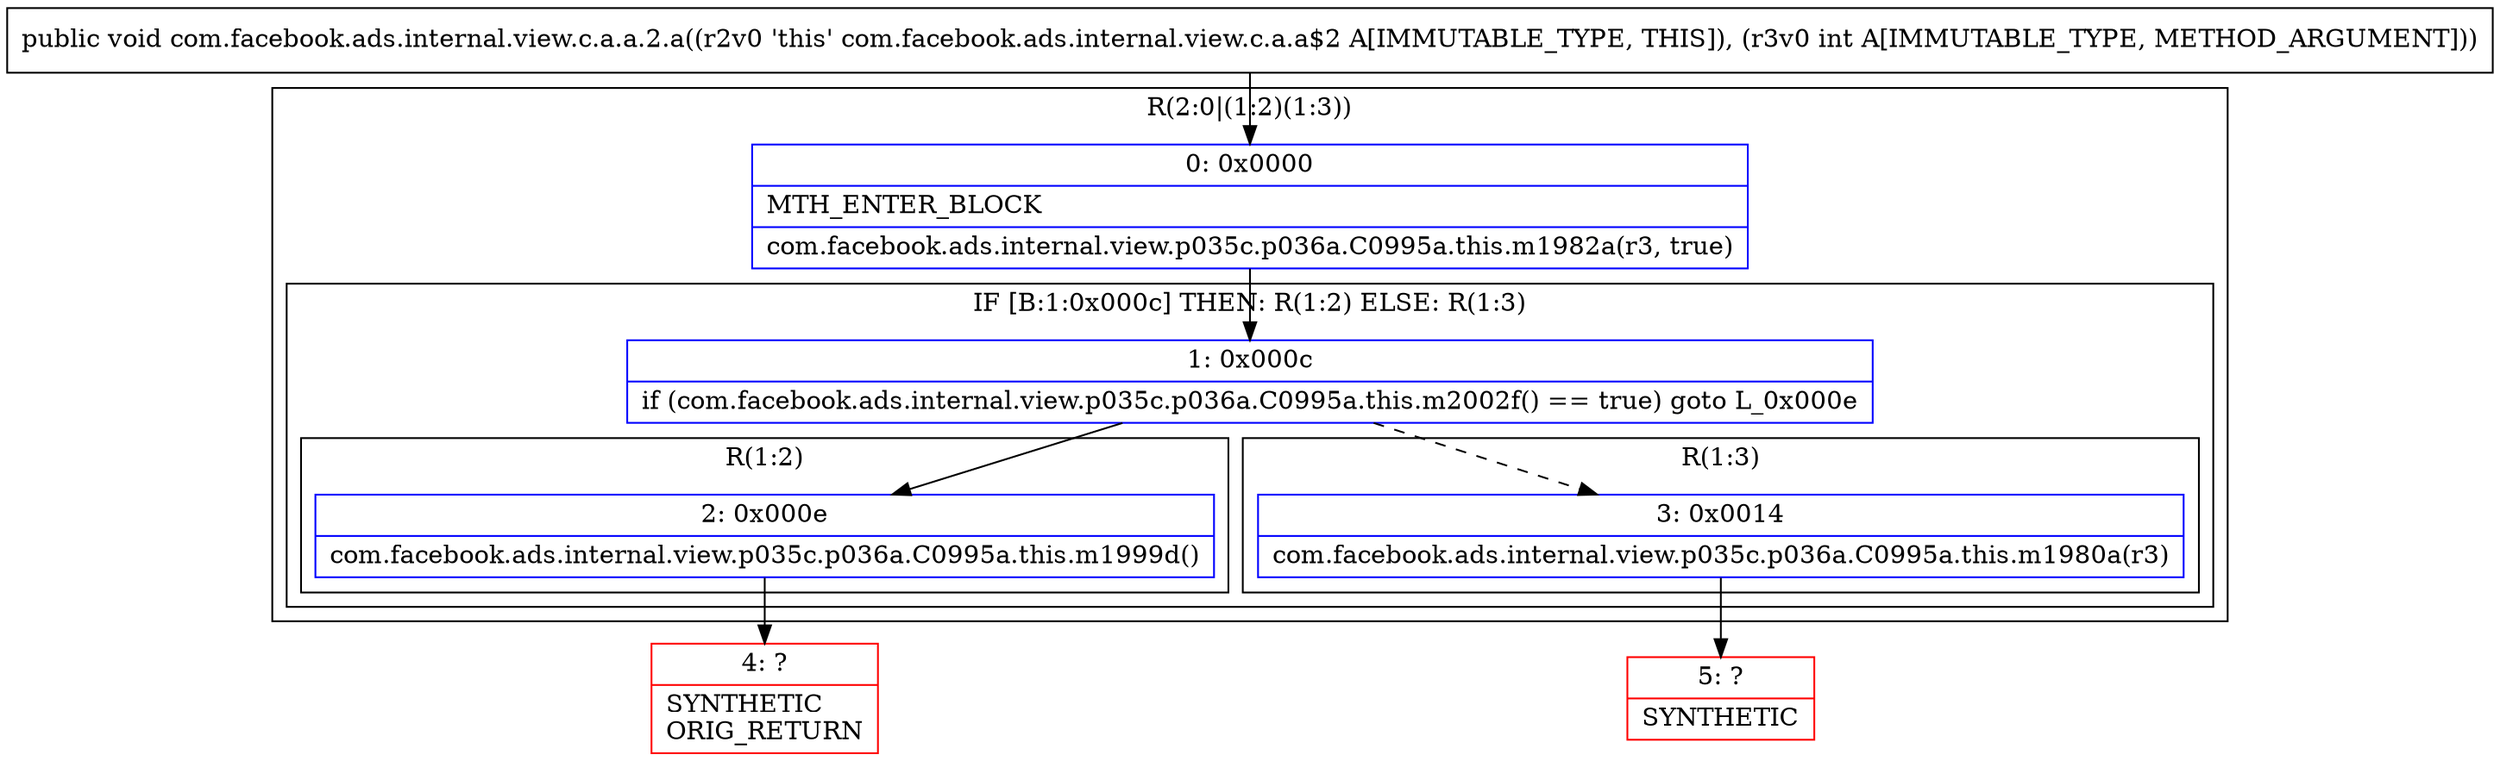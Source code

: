 digraph "CFG forcom.facebook.ads.internal.view.c.a.a.2.a(I)V" {
subgraph cluster_Region_1381860603 {
label = "R(2:0|(1:2)(1:3))";
node [shape=record,color=blue];
Node_0 [shape=record,label="{0\:\ 0x0000|MTH_ENTER_BLOCK\l|com.facebook.ads.internal.view.p035c.p036a.C0995a.this.m1982a(r3, true)\l}"];
subgraph cluster_IfRegion_1094181029 {
label = "IF [B:1:0x000c] THEN: R(1:2) ELSE: R(1:3)";
node [shape=record,color=blue];
Node_1 [shape=record,label="{1\:\ 0x000c|if (com.facebook.ads.internal.view.p035c.p036a.C0995a.this.m2002f() == true) goto L_0x000e\l}"];
subgraph cluster_Region_1654881845 {
label = "R(1:2)";
node [shape=record,color=blue];
Node_2 [shape=record,label="{2\:\ 0x000e|com.facebook.ads.internal.view.p035c.p036a.C0995a.this.m1999d()\l}"];
}
subgraph cluster_Region_93823775 {
label = "R(1:3)";
node [shape=record,color=blue];
Node_3 [shape=record,label="{3\:\ 0x0014|com.facebook.ads.internal.view.p035c.p036a.C0995a.this.m1980a(r3)\l}"];
}
}
}
Node_4 [shape=record,color=red,label="{4\:\ ?|SYNTHETIC\lORIG_RETURN\l}"];
Node_5 [shape=record,color=red,label="{5\:\ ?|SYNTHETIC\l}"];
MethodNode[shape=record,label="{public void com.facebook.ads.internal.view.c.a.a.2.a((r2v0 'this' com.facebook.ads.internal.view.c.a.a$2 A[IMMUTABLE_TYPE, THIS]), (r3v0 int A[IMMUTABLE_TYPE, METHOD_ARGUMENT])) }"];
MethodNode -> Node_0;
Node_0 -> Node_1;
Node_1 -> Node_2;
Node_1 -> Node_3[style=dashed];
Node_2 -> Node_4;
Node_3 -> Node_5;
}

